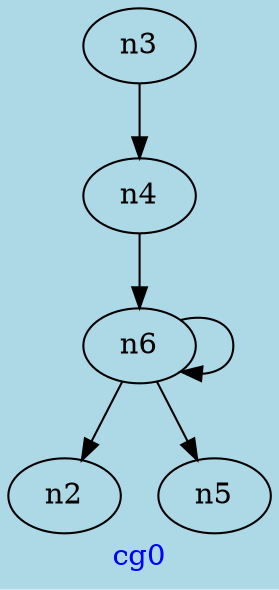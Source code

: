 digraph G{
graph [ label = "cg0" , fontcolor = "blue" , bgcolor = "lightblue" ];
n2;
n3;
n4;
n5;
n6;
n6->n2;
n3->n4;
n6->n5;
n4->n6;
n6->n6;
}
